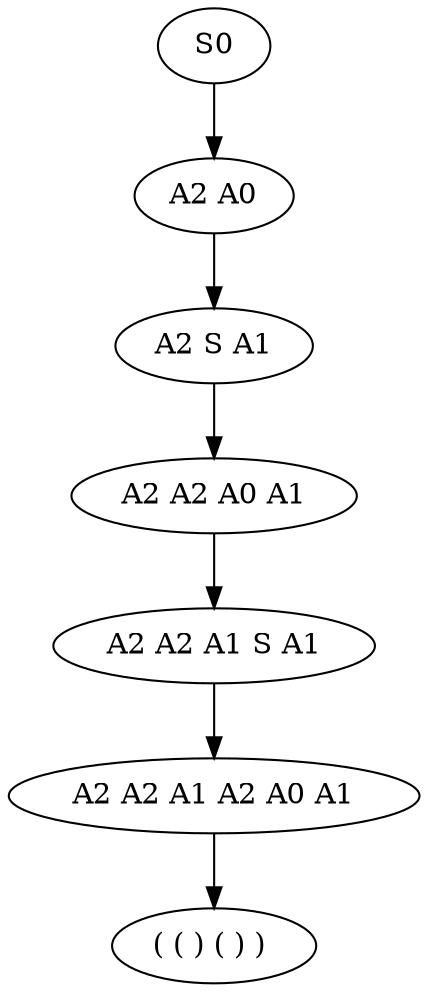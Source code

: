 digraph {
"S0" -> "A2 A0";
"A2 A0" -> "A2 S A1";
"A2 S A1" -> "A2 A2 A0 A1";
"A2 A2 A0 A1" -> "A2 A2 A1 S A1";
"A2 A2 A1 S A1" -> "A2 A2 A1 A2 A0 A1" -> "( ( ) ( ) ) ";
}